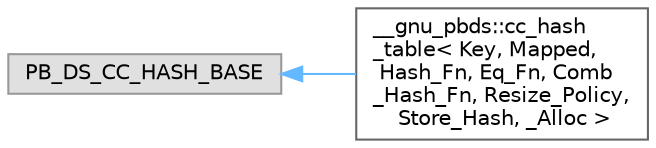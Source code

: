 digraph "Graphical Class Hierarchy"
{
 // LATEX_PDF_SIZE
  bgcolor="transparent";
  edge [fontname=Helvetica,fontsize=10,labelfontname=Helvetica,labelfontsize=10];
  node [fontname=Helvetica,fontsize=10,shape=box,height=0.2,width=0.4];
  rankdir="LR";
  Node0 [id="Node000000",label="PB_DS_CC_HASH_BASE",height=0.2,width=0.4,color="grey60", fillcolor="#E0E0E0", style="filled",tooltip=" "];
  Node0 -> Node1 [id="edge314_Node000000_Node000001",dir="back",color="steelblue1",style="solid",tooltip=" "];
  Node1 [id="Node000001",label="__gnu_pbds::cc_hash\l_table\< Key, Mapped,\l Hash_Fn, Eq_Fn, Comb\l_Hash_Fn, Resize_Policy,\l Store_Hash, _Alloc \>",height=0.2,width=0.4,color="grey40", fillcolor="white", style="filled",URL="$class____gnu__pbds_1_1cc__hash__table.html",tooltip=" "];
}
